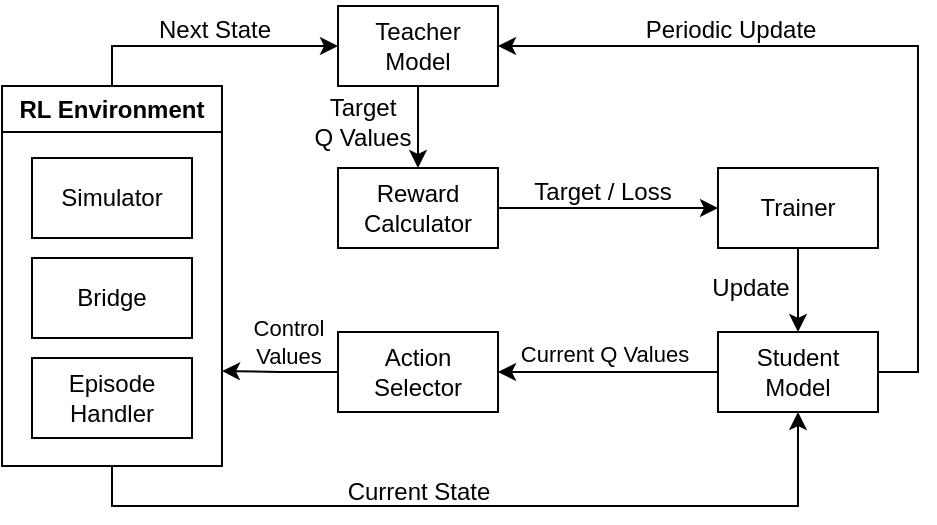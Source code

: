 <mxfile version="24.8.3">
  <diagram name="Page-1" id="jJWbJ0GgAWBa3OI5ybmT">
    <mxGraphModel dx="862" dy="350" grid="1" gridSize="10" guides="1" tooltips="1" connect="1" arrows="1" fold="1" page="1" pageScale="1" pageWidth="827" pageHeight="1169" math="0" shadow="0">
      <root>
        <mxCell id="0" />
        <mxCell id="1" parent="0" />
        <mxCell id="dQn15OvG4LYcnOPyhmSE-30" style="edgeStyle=orthogonalEdgeStyle;rounded=0;orthogonalLoop=1;jettySize=auto;html=1;entryX=0.5;entryY=1;entryDx=0;entryDy=0;exitX=0.5;exitY=1;exitDx=0;exitDy=0;" edge="1" parent="1" source="dQn15OvG4LYcnOPyhmSE-2" target="dQn15OvG4LYcnOPyhmSE-10">
          <mxGeometry relative="1" as="geometry">
            <Array as="points">
              <mxPoint x="265" y="300" />
              <mxPoint x="608" y="300" />
            </Array>
          </mxGeometry>
        </mxCell>
        <mxCell id="dQn15OvG4LYcnOPyhmSE-39" style="edgeStyle=orthogonalEdgeStyle;rounded=0;orthogonalLoop=1;jettySize=auto;html=1;entryX=0;entryY=0.5;entryDx=0;entryDy=0;exitX=0.5;exitY=0;exitDx=0;exitDy=0;" edge="1" parent="1" source="dQn15OvG4LYcnOPyhmSE-2" target="dQn15OvG4LYcnOPyhmSE-1">
          <mxGeometry relative="1" as="geometry" />
        </mxCell>
        <mxCell id="dQn15OvG4LYcnOPyhmSE-2" value="RL Environment" style="swimlane;whiteSpace=wrap;html=1;startSize=23;" vertex="1" parent="1">
          <mxGeometry x="210" y="90" width="110" height="190" as="geometry" />
        </mxCell>
        <mxCell id="dQn15OvG4LYcnOPyhmSE-4" value="Simulator" style="rounded=0;whiteSpace=wrap;html=1;" vertex="1" parent="dQn15OvG4LYcnOPyhmSE-2">
          <mxGeometry x="15" y="36" width="80" height="40" as="geometry" />
        </mxCell>
        <mxCell id="dQn15OvG4LYcnOPyhmSE-3" value="Bridge" style="rounded=0;whiteSpace=wrap;html=1;" vertex="1" parent="dQn15OvG4LYcnOPyhmSE-2">
          <mxGeometry x="15" y="86" width="80" height="40" as="geometry" />
        </mxCell>
        <mxCell id="dQn15OvG4LYcnOPyhmSE-7" value="Episode Handler" style="rounded=0;whiteSpace=wrap;html=1;" vertex="1" parent="dQn15OvG4LYcnOPyhmSE-2">
          <mxGeometry x="15" y="136" width="80" height="40" as="geometry" />
        </mxCell>
        <mxCell id="dQn15OvG4LYcnOPyhmSE-13" style="edgeStyle=orthogonalEdgeStyle;rounded=0;orthogonalLoop=1;jettySize=auto;html=1;entryX=1;entryY=0.5;entryDx=0;entryDy=0;exitX=1;exitY=0.5;exitDx=0;exitDy=0;" edge="1" parent="1" source="dQn15OvG4LYcnOPyhmSE-10" target="dQn15OvG4LYcnOPyhmSE-1">
          <mxGeometry relative="1" as="geometry" />
        </mxCell>
        <mxCell id="dQn15OvG4LYcnOPyhmSE-26" style="edgeStyle=orthogonalEdgeStyle;rounded=0;orthogonalLoop=1;jettySize=auto;html=1;entryX=1;entryY=0.5;entryDx=0;entryDy=0;" edge="1" parent="1" source="dQn15OvG4LYcnOPyhmSE-10" target="dQn15OvG4LYcnOPyhmSE-25">
          <mxGeometry relative="1" as="geometry" />
        </mxCell>
        <mxCell id="dQn15OvG4LYcnOPyhmSE-27" value="Current Q Values" style="edgeLabel;html=1;align=center;verticalAlign=middle;resizable=0;points=[];" vertex="1" connectable="0" parent="dQn15OvG4LYcnOPyhmSE-26">
          <mxGeometry x="0.144" y="-9" relative="1" as="geometry">
            <mxPoint x="6" as="offset" />
          </mxGeometry>
        </mxCell>
        <mxCell id="dQn15OvG4LYcnOPyhmSE-10" value="Student&lt;div&gt;&lt;span style=&quot;background-color: initial;&quot;&gt;Model&lt;/span&gt;&lt;/div&gt;" style="rounded=0;whiteSpace=wrap;html=1;" vertex="1" parent="1">
          <mxGeometry x="568" y="213" width="80" height="40" as="geometry" />
        </mxCell>
        <mxCell id="dQn15OvG4LYcnOPyhmSE-28" style="edgeStyle=orthogonalEdgeStyle;rounded=0;orthogonalLoop=1;jettySize=auto;html=1;entryX=0.5;entryY=0;entryDx=0;entryDy=0;exitX=0.5;exitY=1;exitDx=0;exitDy=0;" edge="1" parent="1" source="dQn15OvG4LYcnOPyhmSE-1" target="dQn15OvG4LYcnOPyhmSE-24">
          <mxGeometry relative="1" as="geometry" />
        </mxCell>
        <mxCell id="dQn15OvG4LYcnOPyhmSE-1" value="Teacher Model" style="rounded=0;whiteSpace=wrap;html=1;" vertex="1" parent="1">
          <mxGeometry x="378" y="50" width="80" height="40" as="geometry" />
        </mxCell>
        <mxCell id="dQn15OvG4LYcnOPyhmSE-34" style="edgeStyle=orthogonalEdgeStyle;rounded=0;orthogonalLoop=1;jettySize=auto;html=1;entryX=0.5;entryY=0;entryDx=0;entryDy=0;" edge="1" parent="1" source="dQn15OvG4LYcnOPyhmSE-23" target="dQn15OvG4LYcnOPyhmSE-10">
          <mxGeometry relative="1" as="geometry" />
        </mxCell>
        <mxCell id="dQn15OvG4LYcnOPyhmSE-23" value="Trainer" style="rounded=0;whiteSpace=wrap;html=1;" vertex="1" parent="1">
          <mxGeometry x="568" y="131" width="80" height="40" as="geometry" />
        </mxCell>
        <mxCell id="dQn15OvG4LYcnOPyhmSE-38" style="edgeStyle=orthogonalEdgeStyle;rounded=0;orthogonalLoop=1;jettySize=auto;html=1;entryX=0;entryY=0.5;entryDx=0;entryDy=0;" edge="1" parent="1" source="dQn15OvG4LYcnOPyhmSE-24" target="dQn15OvG4LYcnOPyhmSE-23">
          <mxGeometry relative="1" as="geometry" />
        </mxCell>
        <mxCell id="dQn15OvG4LYcnOPyhmSE-24" value="Reward Calculator" style="rounded=0;whiteSpace=wrap;html=1;" vertex="1" parent="1">
          <mxGeometry x="378" y="131" width="80" height="40" as="geometry" />
        </mxCell>
        <mxCell id="dQn15OvG4LYcnOPyhmSE-32" style="edgeStyle=orthogonalEdgeStyle;rounded=0;orthogonalLoop=1;jettySize=auto;html=1;entryX=1;entryY=0.75;entryDx=0;entryDy=0;" edge="1" parent="1" source="dQn15OvG4LYcnOPyhmSE-25" target="dQn15OvG4LYcnOPyhmSE-2">
          <mxGeometry relative="1" as="geometry" />
        </mxCell>
        <mxCell id="dQn15OvG4LYcnOPyhmSE-33" value="Control&lt;div&gt;Values&lt;/div&gt;" style="edgeLabel;html=1;align=center;verticalAlign=middle;resizable=0;points=[];" vertex="1" connectable="0" parent="dQn15OvG4LYcnOPyhmSE-32">
          <mxGeometry x="0.024" y="-9" relative="1" as="geometry">
            <mxPoint x="4" y="-6" as="offset" />
          </mxGeometry>
        </mxCell>
        <mxCell id="dQn15OvG4LYcnOPyhmSE-25" value="Action Selector" style="rounded=0;whiteSpace=wrap;html=1;" vertex="1" parent="1">
          <mxGeometry x="378" y="213" width="80" height="40" as="geometry" />
        </mxCell>
        <mxCell id="dQn15OvG4LYcnOPyhmSE-29" value="Target&lt;div&gt;Q Values&lt;/div&gt;" style="text;html=1;align=center;verticalAlign=middle;resizable=0;points=[];autosize=1;strokeColor=none;fillColor=none;" vertex="1" parent="1">
          <mxGeometry x="355" y="88" width="70" height="40" as="geometry" />
        </mxCell>
        <mxCell id="dQn15OvG4LYcnOPyhmSE-31" value="Current State" style="text;html=1;align=center;verticalAlign=middle;resizable=0;points=[];autosize=1;strokeColor=none;fillColor=none;" vertex="1" parent="1">
          <mxGeometry x="373" y="278" width="90" height="30" as="geometry" />
        </mxCell>
        <mxCell id="dQn15OvG4LYcnOPyhmSE-35" value="Update" style="text;html=1;align=center;verticalAlign=middle;resizable=0;points=[];autosize=1;strokeColor=none;fillColor=none;" vertex="1" parent="1">
          <mxGeometry x="554" y="176" width="60" height="30" as="geometry" />
        </mxCell>
        <mxCell id="dQn15OvG4LYcnOPyhmSE-40" value="Next State" style="text;html=1;align=center;verticalAlign=middle;resizable=0;points=[];autosize=1;strokeColor=none;fillColor=none;" vertex="1" parent="1">
          <mxGeometry x="276" y="47" width="80" height="30" as="geometry" />
        </mxCell>
        <mxCell id="dQn15OvG4LYcnOPyhmSE-41" value="Periodic Update" style="text;html=1;align=center;verticalAlign=middle;resizable=0;points=[];autosize=1;strokeColor=none;fillColor=none;" vertex="1" parent="1">
          <mxGeometry x="519" y="47" width="110" height="30" as="geometry" />
        </mxCell>
        <mxCell id="dQn15OvG4LYcnOPyhmSE-42" value="Target / Loss" style="text;html=1;align=center;verticalAlign=middle;resizable=0;points=[];autosize=1;strokeColor=none;fillColor=none;" vertex="1" parent="1">
          <mxGeometry x="465" y="128" width="90" height="30" as="geometry" />
        </mxCell>
      </root>
    </mxGraphModel>
  </diagram>
</mxfile>
